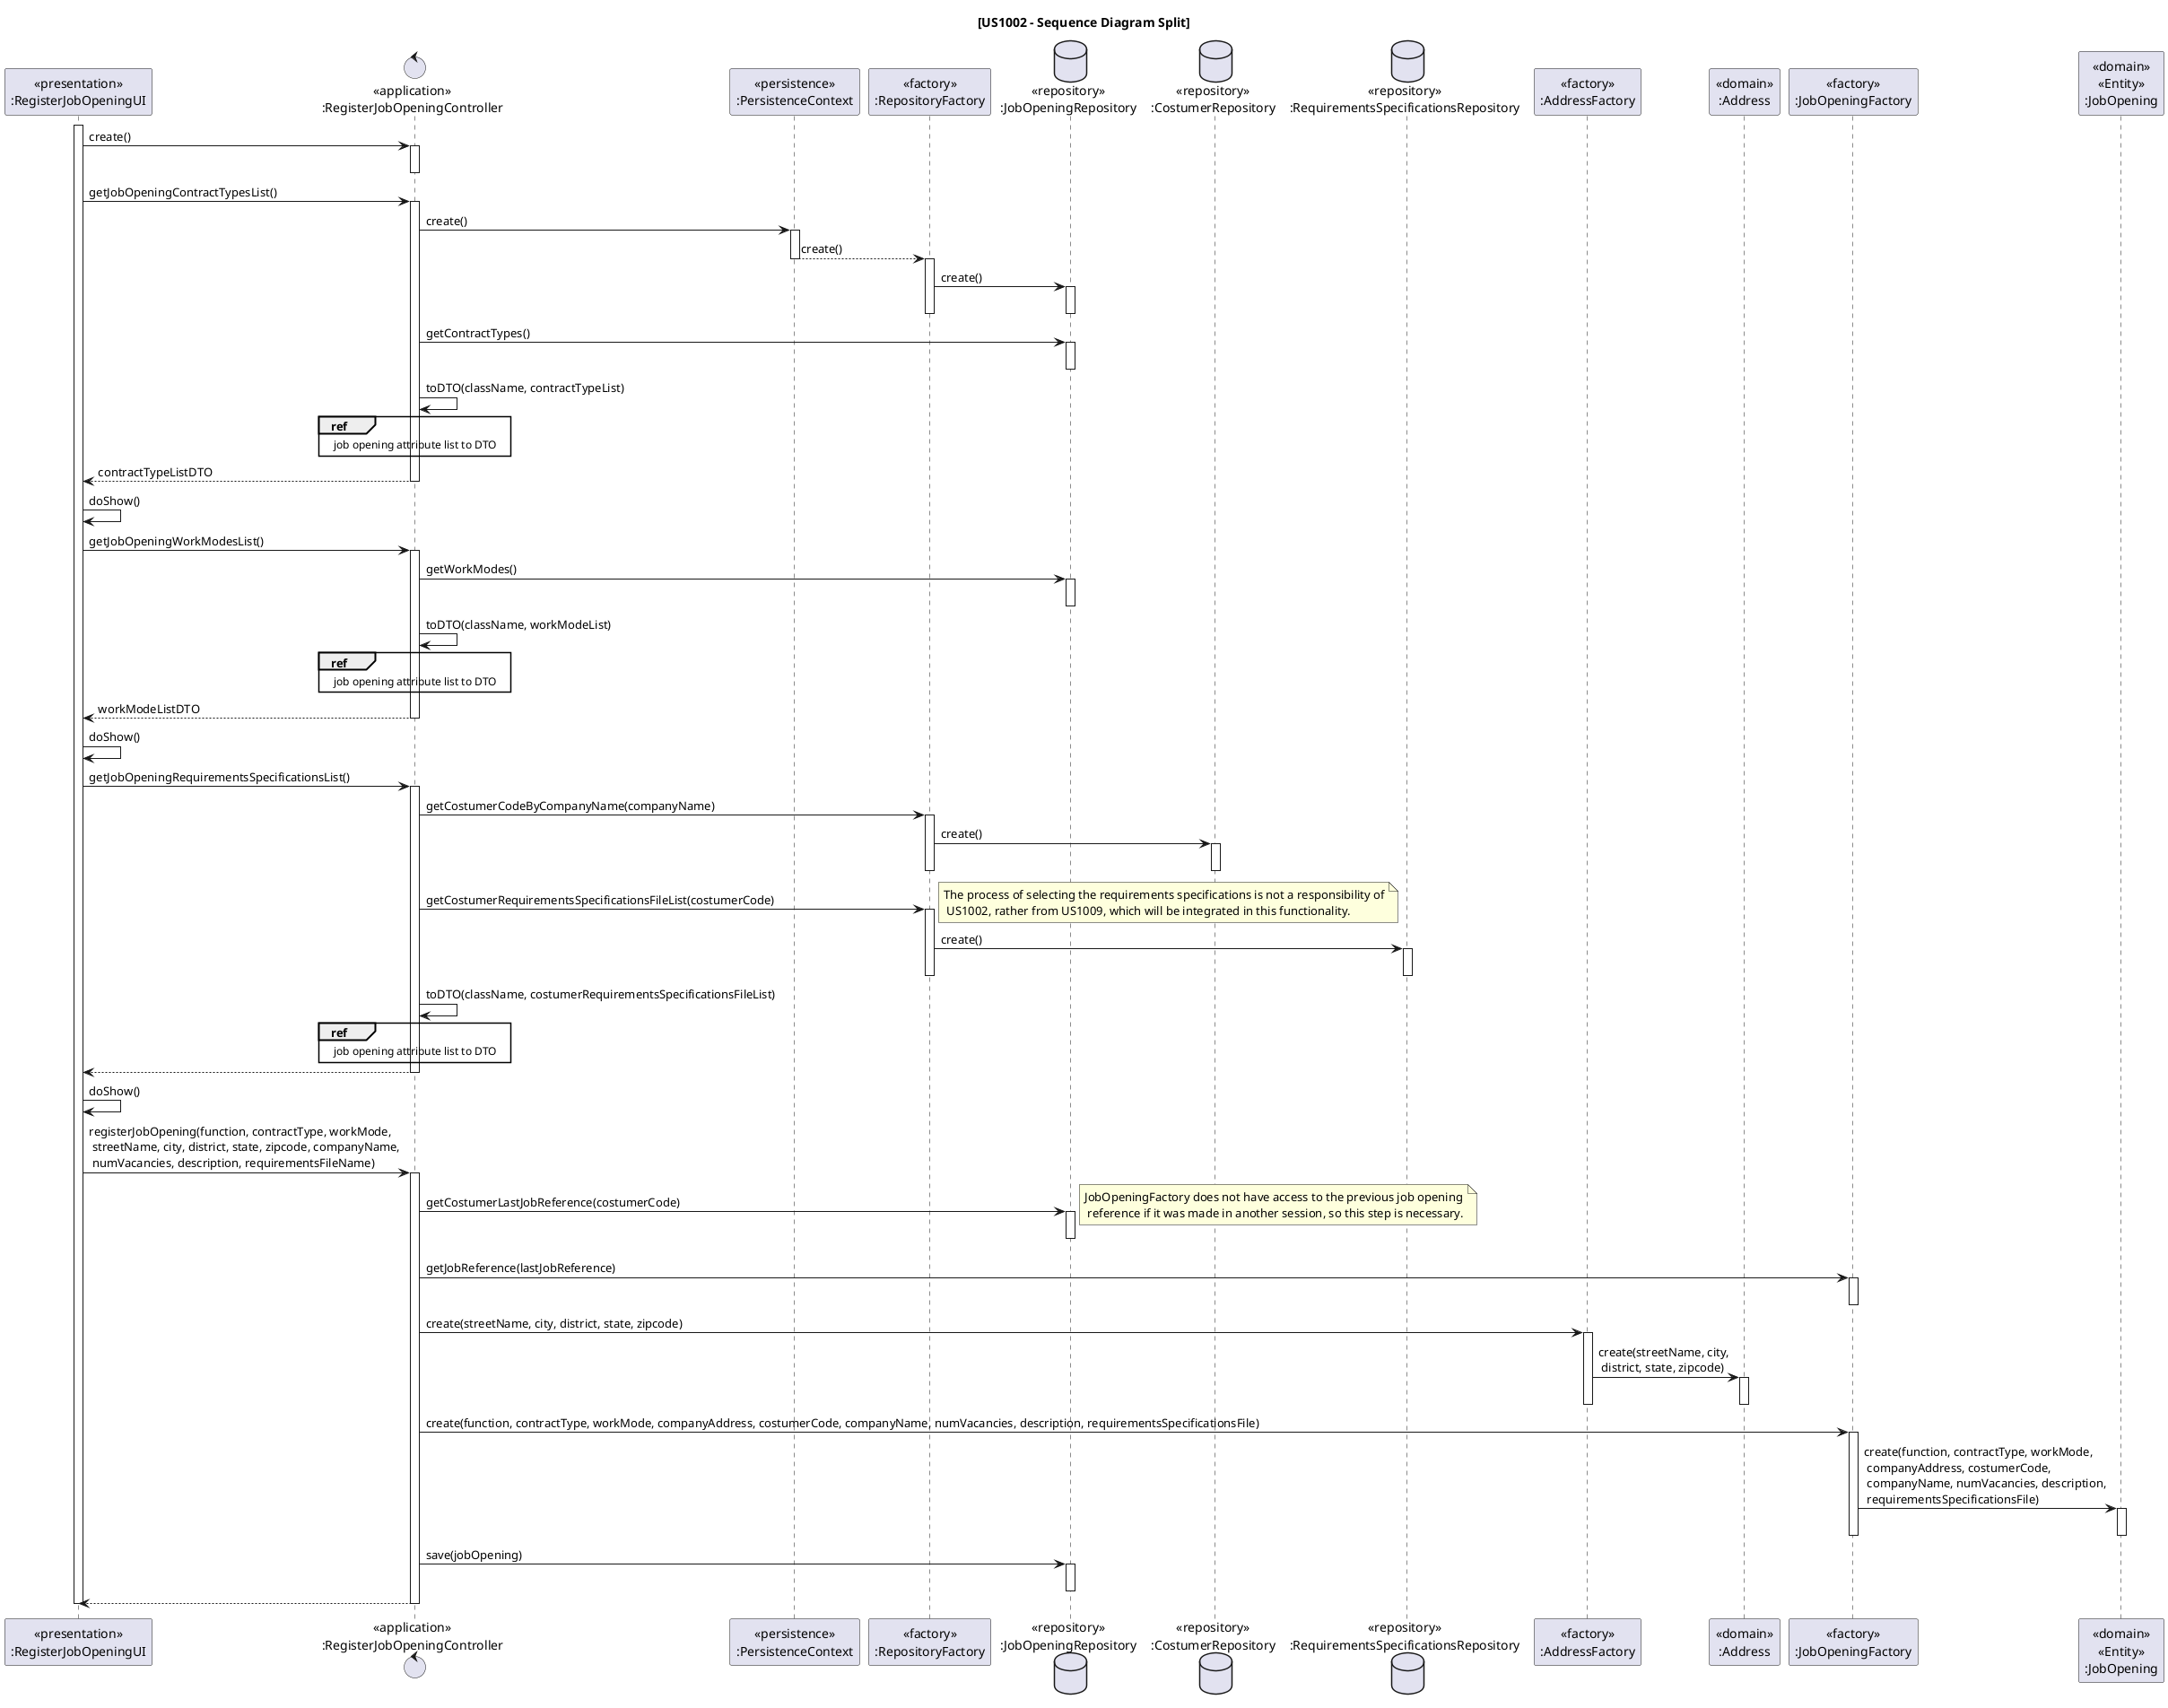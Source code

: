 @startuml US1002_SD

title [US1002 - Sequence Diagram Split]

participant "<<presentation>>\n:RegisterJobOpeningUI" as UI
control "<<application>>\n:RegisterJobOpeningController" as CTRL
participant "<<persistence>>\n:PersistenceContext" as Persistence
participant "<<factory>>\n:RepositoryFactory" as RepositoryFactory
database "<<repository>>\n:JobOpeningRepository" as JobOpeningRepository
database "<<repository>>\n:CostumerRepository" as CostumerRepository
database "<<repository>>\n:RequirementsSpecificationsRepository" as RequirementsSpecificationsRepository
participant "<<factory>>\n:AddressFactory" as AddressFactory
participant "<<domain>>\n:Address" as Address
participant "<<factory>>\n:JobOpeningFactory" as JobOpeningFactory
participant "<<domain>>\n<<Entity>>\n:JobOpening" as JobOpening


activate UI

UI -> CTRL : create()

activate CTRL
deactivate CTRL

UI -> CTRL : getJobOpeningContractTypesList()

'Getting the Contract Type
activate CTRL

    CTRL -> Persistence : create()

    activate Persistence

    Persistence --> RepositoryFactory : create()
    deactivate Persistence

    activate RepositoryFactory

        RepositoryFactory -> JobOpeningRepository : create()
        activate JobOpeningRepository
        deactivate JobOpeningRepository

    deactivate RepositoryFactory

    CTRL -> JobOpeningRepository : getContractTypes()
    activate JobOpeningRepository
    deactivate JobOpeningRepository

    CTRL -> CTRL : toDTO(className, contractTypeList)

    ref over CTRL
        job opening attribute list to DTO
    end ref

    CTRL --> UI : contractTypeListDTO

deactivate CTRL

UI -> UI : doShow()

'Getting the Work Mode
UI -> CTRL : getJobOpeningWorkModesList()

activate CTRL

    CTRL -> JobOpeningRepository : getWorkModes()
    activate JobOpeningRepository
    deactivate JobOpeningRepository

    CTRL -> CTRL : toDTO(className, workModeList)
    ref over CTRL
        job opening attribute list to DTO
    end ref

    CTRL --> UI : workModeListDTO

deactivate CTRL

UI -> UI : doShow()


UI -> CTRL : getJobOpeningRequirementsSpecificationsList()

'Getting Costumer ID
activate CTRL

    CTRL -> RepositoryFactory : getCostumerCodeByCompanyName(companyName)
    activate RepositoryFactory

        RepositoryFactory -> CostumerRepository : create()
        activate CostumerRepository
        deactivate CostumerRepository

    deactivate RepositoryFactory

    'Getting the requirements specifications made for specified costumer
    CTRL -> RepositoryFactory : getCostumerRequirementsSpecificationsFileList(costumerCode)
    note right: The process of selecting the requirements specifications is not a responsibility of\n US1002, rather from US1009, which will be integrated in this functionality.

    activate RepositoryFactory

    RepositoryFactory -> RequirementsSpecificationsRepository : create()
    activate RequirementsSpecificationsRepository
    deactivate RequirementsSpecificationsRepository

    deactivate RepositoryFactory

    CTRL -> CTRL : toDTO(className, costumerRequirementsSpecificationsFileList)
    ref over CTRL
        job opening attribute list to DTO
    end ref


    CTRL --> UI

deactivate CTRL

UI -> UI : doShow()

UI -> CTRL : registerJobOpening(function, contractType, workMode,\n streetName, city, district, state, zipcode, companyName,\n numVacancies, description, requirementsFileName)

'Register a new Job Opening
activate CTRL

    'Generate new job reference (sequential)
    CTRL -> JobOpeningRepository : getCostumerLastJobReference(costumerCode)
    note right: JobOpeningFactory does not have access to the previous job opening\n reference if it was made in another session, so this step is necessary.
    activate JobOpeningRepository
    deactivate JobOpeningRepository

    CTRL -> JobOpeningFactory : getJobReference(lastJobReference)
    activate JobOpeningFactory
    deactivate JobOpeningFactory

    'Address Encapsulation
    CTRL -> AddressFactory : create(streetName, city, district, state, zipcode)

    activate AddressFactory

    AddressFactory -> Address : create(streetName, city,\n district, state, zipcode)
    activate Address
    deactivate Address

    deactivate AddressFactory

    'Job Opening Encapsulation
    CTRL -> JobOpeningFactory : create(function, contractType, workMode, companyAddress, costumerCode, companyName, numVacancies, description, requirementsSpecificationsFile)

    activate JobOpeningFactory

    JobOpeningFactory -> JobOpening : create(function, contractType, workMode,\n companyAddress, costumerCode,\n companyName, numVacancies, description,\n requirementsSpecificationsFile)
    activate JobOpening
    deactivate JobOpening

    deactivate JobOpeningFactory

    CTRL -> JobOpeningRepository : save(jobOpening)
    activate JobOpeningRepository
    deactivate JobOpeningRepository

    CTRL --> UI

deactivate CTRL

deactivate UI

@enduml
